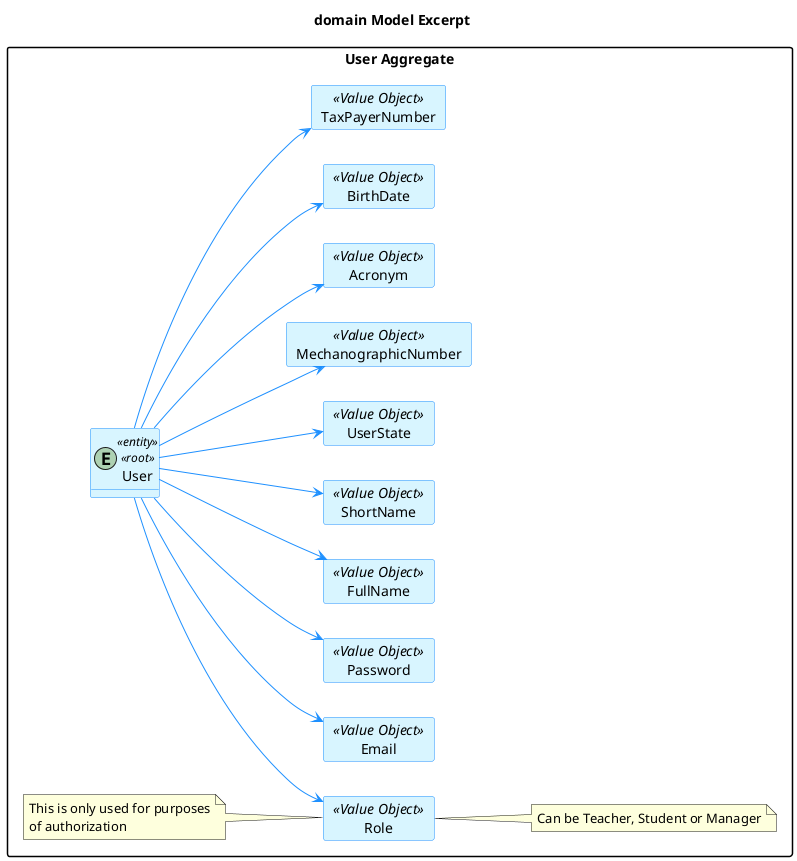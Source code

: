 @startuml

title domain Model Excerpt

hide methods
left to right direction

skinparam classAttributeIconSize 0

skinparam class {
    LifeLineBorderColor DodgerBlue
    LifeLineBackgroundColor APPLICATION
    BackgroundColor #D8F5FF
    ArrowColor DodgerBlue
    BorderColor DodgerBlue
}

skinparam packageStyle rectangle

skinparam card {
    LifeLineBorderColor DodgerBlue
    LifeLineBackgroundColor APPLICATION
    BackgroundColor #D8F5FF
    ArrowColor DodgerBlue
    BorderColor DodgerBlue
}

package "User Aggregate" {
    entity User <<entity>><<root>>

'User value objects
    card Email <<Value Object>>{
    }
    card Password <<Value Object>>{
    }
    card FullName <<Value Object>>{
    }
    card ShortName <<Value Object>>{
    }
    card UserState <<Value Object>>{
    }
    card MechanographicNumber <<Value Object>>{
    }
    card Acronym <<Value Object>> {
    }
    card BirthDate <<Value Object>> {
    }
    card TaxPayerNumber <<Value Object>> {
    }
    card Role <<Value Object>> {
    }
    note right of Role: Can be Teacher, Student or Manager

    User --> Email
    User --> Password
    User --> FullName
    User --> ShortName
    User --> Role
    User --> UserState
    User --> MechanographicNumber
    User --> Acronym
    User --> BirthDate
    User --> TaxPayerNumber

    note left of Role
        This is only used for purposes
        of authorization
    end note
}

@enduml